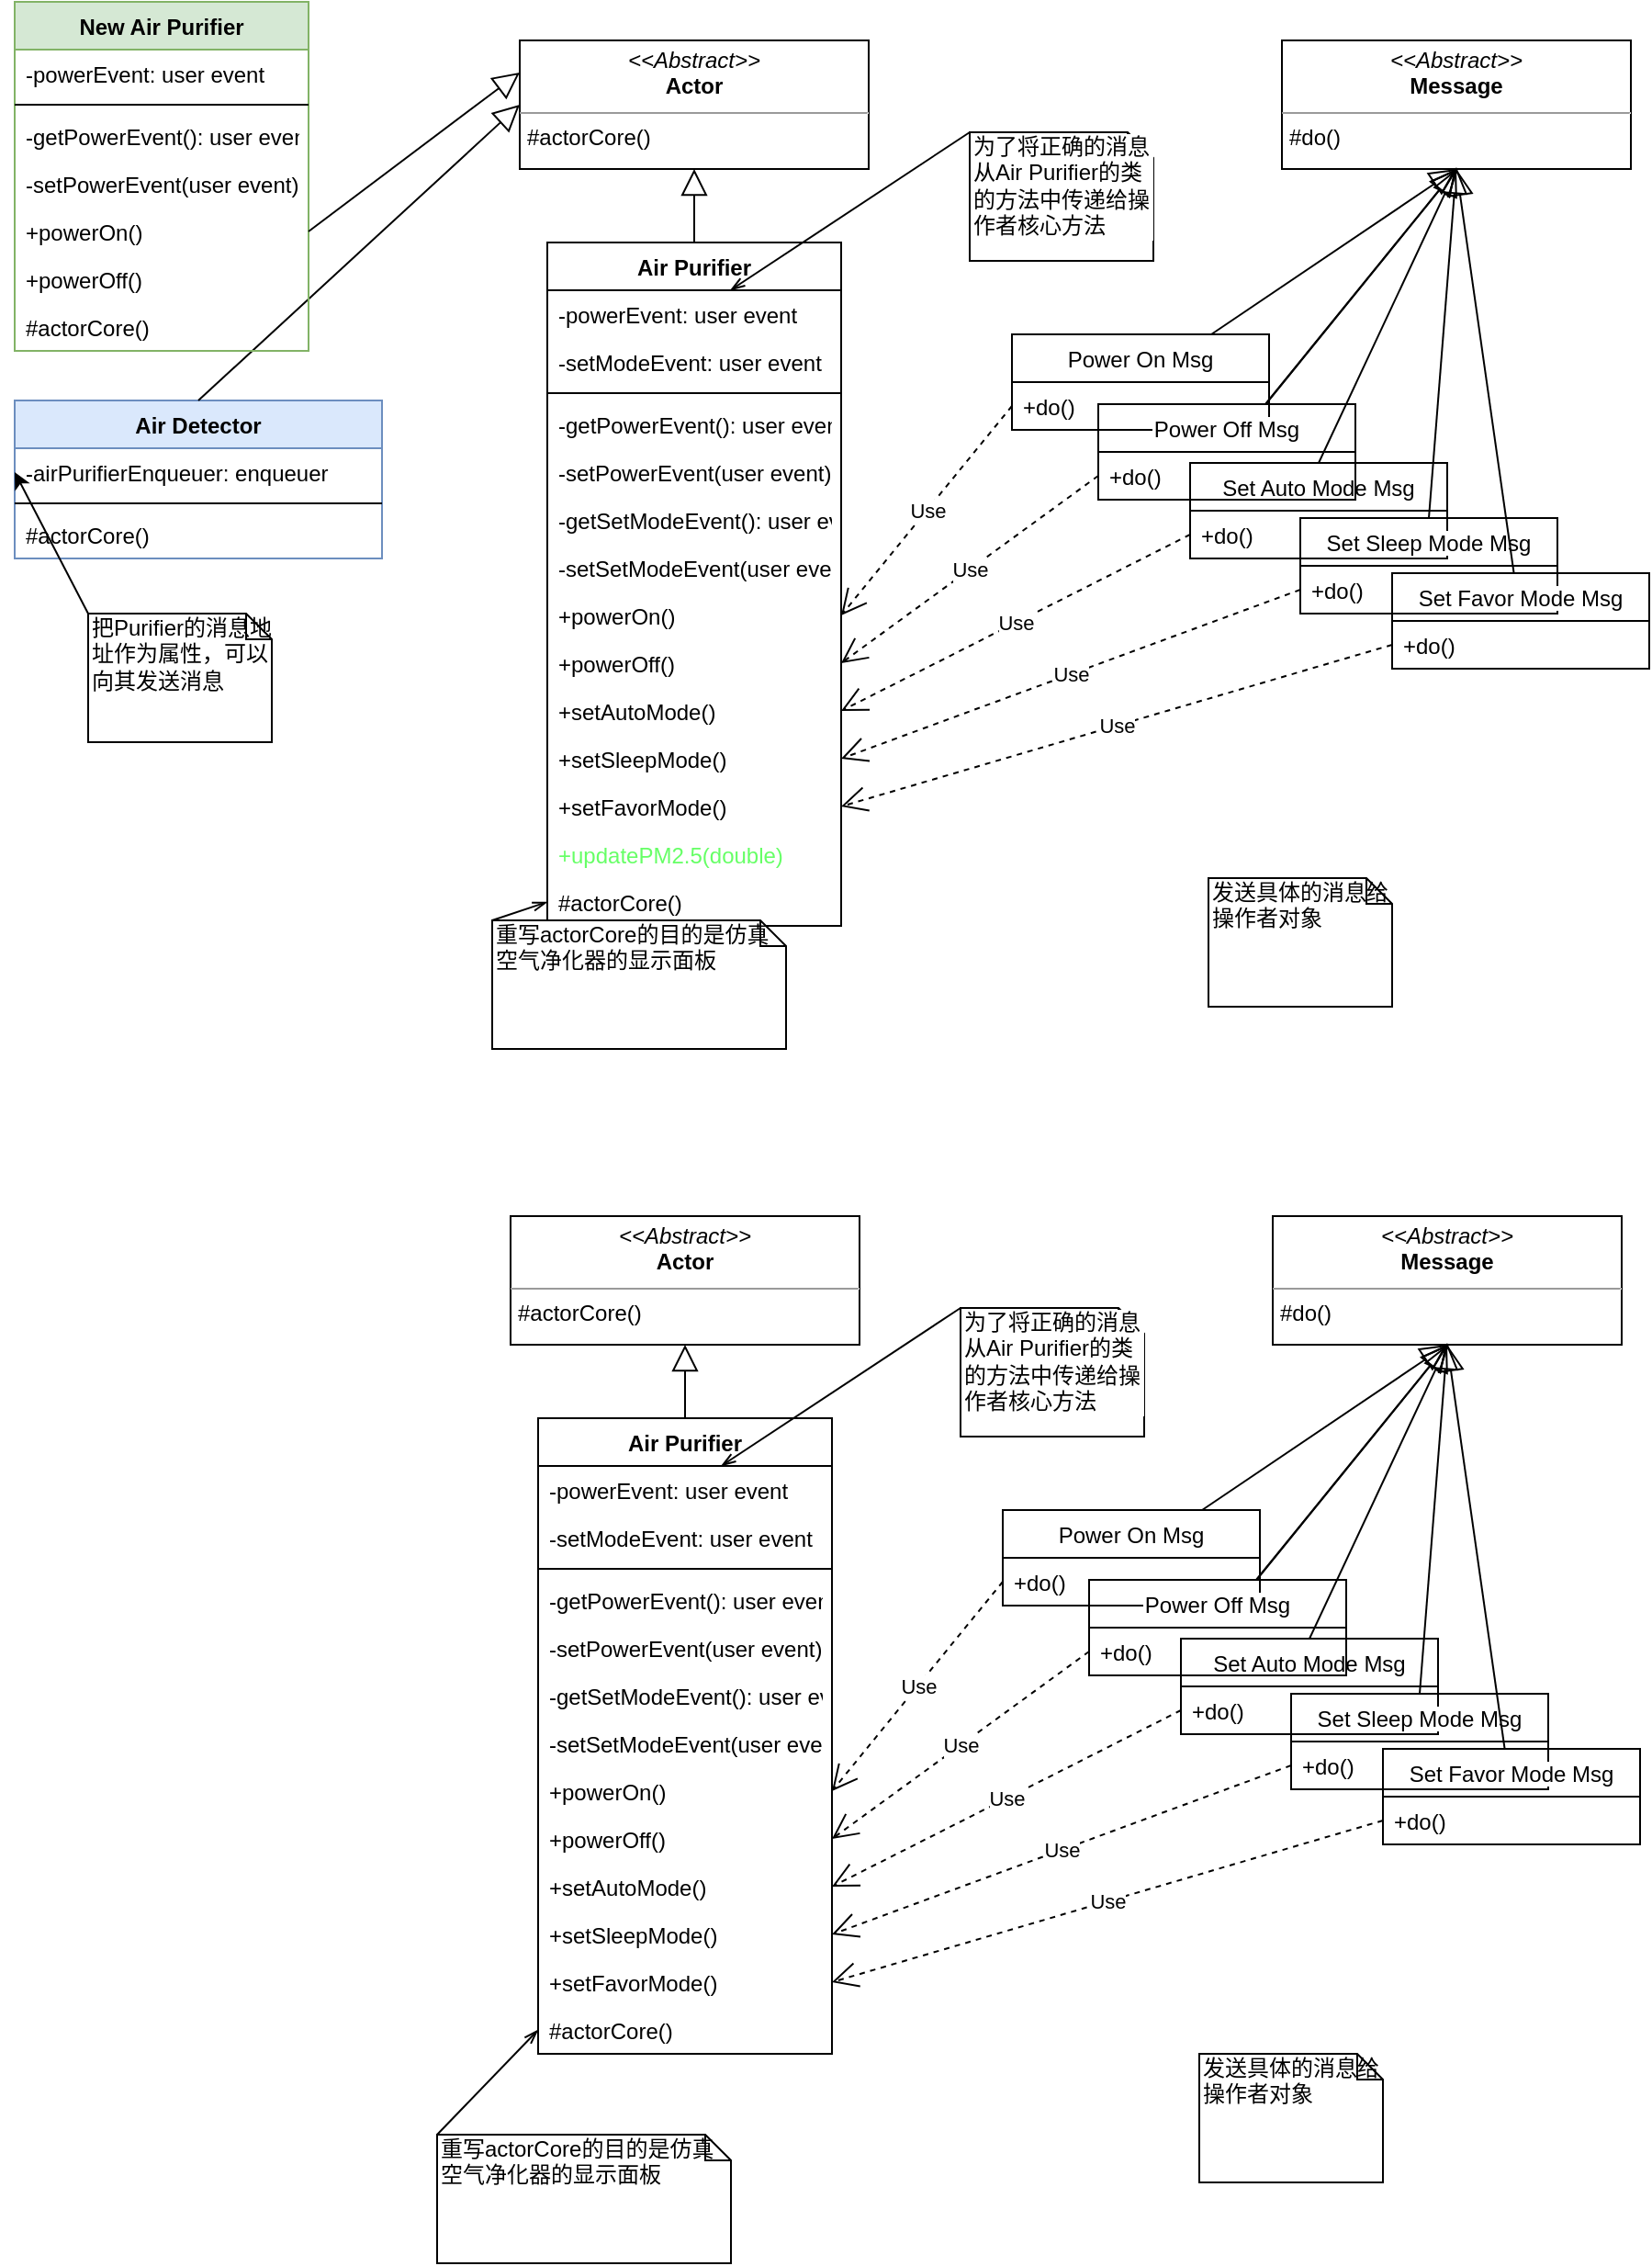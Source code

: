 <mxfile version="12.5.3" type="github">
  <diagram id="C5RBs43oDa-KdzZeNtuy" name="Page-1">
    <mxGraphModel dx="1929" dy="628" grid="1" gridSize="10" guides="1" tooltips="1" connect="1" arrows="1" fold="1" page="1" pageScale="1" pageWidth="827" pageHeight="1169" math="0" shadow="0">
      <root>
        <mxCell id="WIyWlLk6GJQsqaUBKTNV-0"/>
        <mxCell id="WIyWlLk6GJQsqaUBKTNV-1" parent="WIyWlLk6GJQsqaUBKTNV-0"/>
        <mxCell id="om_yYVR5NfVvwRHEm9NU-16" value="Air Purifier" style="swimlane;fontStyle=1;align=center;verticalAlign=top;childLayout=stackLayout;horizontal=1;startSize=26;horizontalStack=0;resizeParent=1;resizeParentMax=0;resizeLast=0;collapsible=1;marginBottom=0;" parent="WIyWlLk6GJQsqaUBKTNV-1" vertex="1">
          <mxGeometry x="90" y="180" width="160" height="372" as="geometry"/>
        </mxCell>
        <mxCell id="om_yYVR5NfVvwRHEm9NU-43" value="-powerEvent: user event" style="text;strokeColor=none;fillColor=none;align=left;verticalAlign=top;spacingLeft=4;spacingRight=4;overflow=hidden;rotatable=0;points=[[0,0.5],[1,0.5]];portConstraint=eastwest;" parent="om_yYVR5NfVvwRHEm9NU-16" vertex="1">
          <mxGeometry y="26" width="160" height="26" as="geometry"/>
        </mxCell>
        <mxCell id="om_yYVR5NfVvwRHEm9NU-44" value="-setModeEvent: user event" style="text;strokeColor=none;fillColor=none;align=left;verticalAlign=top;spacingLeft=4;spacingRight=4;overflow=hidden;rotatable=0;points=[[0,0.5],[1,0.5]];portConstraint=eastwest;" parent="om_yYVR5NfVvwRHEm9NU-16" vertex="1">
          <mxGeometry y="52" width="160" height="26" as="geometry"/>
        </mxCell>
        <mxCell id="om_yYVR5NfVvwRHEm9NU-53" value="" style="line;strokeWidth=1;fillColor=none;align=left;verticalAlign=middle;spacingTop=-1;spacingLeft=3;spacingRight=3;rotatable=0;labelPosition=right;points=[];portConstraint=eastwest;labelBackgroundColor=#ffffff;" parent="om_yYVR5NfVvwRHEm9NU-16" vertex="1">
          <mxGeometry y="78" width="160" height="8" as="geometry"/>
        </mxCell>
        <mxCell id="om_yYVR5NfVvwRHEm9NU-57" value="-getPowerEvent(): user event" style="text;strokeColor=none;fillColor=none;align=left;verticalAlign=top;spacingLeft=4;spacingRight=4;overflow=hidden;rotatable=0;points=[[0,0.5],[1,0.5]];portConstraint=eastwest;labelBackgroundColor=#ffffff;" parent="om_yYVR5NfVvwRHEm9NU-16" vertex="1">
          <mxGeometry y="86" width="160" height="26" as="geometry"/>
        </mxCell>
        <mxCell id="om_yYVR5NfVvwRHEm9NU-58" value="-setPowerEvent(user event)" style="text;strokeColor=none;fillColor=none;align=left;verticalAlign=top;spacingLeft=4;spacingRight=4;overflow=hidden;rotatable=0;points=[[0,0.5],[1,0.5]];portConstraint=eastwest;labelBackgroundColor=#ffffff;" parent="om_yYVR5NfVvwRHEm9NU-16" vertex="1">
          <mxGeometry y="112" width="160" height="26" as="geometry"/>
        </mxCell>
        <mxCell id="om_yYVR5NfVvwRHEm9NU-59" value="-getSetModeEvent(): user event" style="text;strokeColor=none;fillColor=none;align=left;verticalAlign=top;spacingLeft=4;spacingRight=4;overflow=hidden;rotatable=0;points=[[0,0.5],[1,0.5]];portConstraint=eastwest;labelBackgroundColor=#ffffff;" parent="om_yYVR5NfVvwRHEm9NU-16" vertex="1">
          <mxGeometry y="138" width="160" height="26" as="geometry"/>
        </mxCell>
        <mxCell id="om_yYVR5NfVvwRHEm9NU-60" value="-setSetModeEvent(user event)" style="text;strokeColor=none;fillColor=none;align=left;verticalAlign=top;spacingLeft=4;spacingRight=4;overflow=hidden;rotatable=0;points=[[0,0.5],[1,0.5]];portConstraint=eastwest;labelBackgroundColor=#ffffff;" parent="om_yYVR5NfVvwRHEm9NU-16" vertex="1">
          <mxGeometry y="164" width="160" height="26" as="geometry"/>
        </mxCell>
        <mxCell id="om_yYVR5NfVvwRHEm9NU-19" value="+powerOn()" style="text;strokeColor=none;fillColor=none;align=left;verticalAlign=top;spacingLeft=4;spacingRight=4;overflow=hidden;rotatable=0;points=[[0,0.5],[1,0.5]];portConstraint=eastwest;" parent="om_yYVR5NfVvwRHEm9NU-16" vertex="1">
          <mxGeometry y="190" width="160" height="26" as="geometry"/>
        </mxCell>
        <mxCell id="om_yYVR5NfVvwRHEm9NU-21" value="+powerOff()" style="text;strokeColor=none;fillColor=none;align=left;verticalAlign=top;spacingLeft=4;spacingRight=4;overflow=hidden;rotatable=0;points=[[0,0.5],[1,0.5]];portConstraint=eastwest;" parent="om_yYVR5NfVvwRHEm9NU-16" vertex="1">
          <mxGeometry y="216" width="160" height="26" as="geometry"/>
        </mxCell>
        <mxCell id="om_yYVR5NfVvwRHEm9NU-22" value="+setAutoMode()" style="text;strokeColor=none;fillColor=none;align=left;verticalAlign=top;spacingLeft=4;spacingRight=4;overflow=hidden;rotatable=0;points=[[0,0.5],[1,0.5]];portConstraint=eastwest;" parent="om_yYVR5NfVvwRHEm9NU-16" vertex="1">
          <mxGeometry y="242" width="160" height="26" as="geometry"/>
        </mxCell>
        <mxCell id="om_yYVR5NfVvwRHEm9NU-23" value="+setSleepMode()" style="text;strokeColor=none;fillColor=none;align=left;verticalAlign=top;spacingLeft=4;spacingRight=4;overflow=hidden;rotatable=0;points=[[0,0.5],[1,0.5]];portConstraint=eastwest;" parent="om_yYVR5NfVvwRHEm9NU-16" vertex="1">
          <mxGeometry y="268" width="160" height="26" as="geometry"/>
        </mxCell>
        <mxCell id="om_yYVR5NfVvwRHEm9NU-24" value="+setFavorMode()" style="text;strokeColor=none;fillColor=none;align=left;verticalAlign=top;spacingLeft=4;spacingRight=4;overflow=hidden;rotatable=0;points=[[0,0.5],[1,0.5]];portConstraint=eastwest;" parent="om_yYVR5NfVvwRHEm9NU-16" vertex="1">
          <mxGeometry y="294" width="160" height="26" as="geometry"/>
        </mxCell>
        <mxCell id="eE9t7E2cvp2Emfnvf7xz-49" value="+updatePM2.5(double)" style="text;strokeColor=none;fillColor=none;align=left;verticalAlign=top;spacingLeft=4;spacingRight=4;overflow=hidden;rotatable=0;points=[[0,0.5],[1,0.5]];portConstraint=eastwest;fontColor=#66FF66;" parent="om_yYVR5NfVvwRHEm9NU-16" vertex="1">
          <mxGeometry y="320" width="160" height="26" as="geometry"/>
        </mxCell>
        <mxCell id="om_yYVR5NfVvwRHEm9NU-32" value="#actorCore()" style="text;strokeColor=none;fillColor=none;align=left;verticalAlign=top;spacingLeft=4;spacingRight=4;overflow=hidden;rotatable=0;points=[[0,0.5],[1,0.5]];portConstraint=eastwest;" parent="om_yYVR5NfVvwRHEm9NU-16" vertex="1">
          <mxGeometry y="346" width="160" height="26" as="geometry"/>
        </mxCell>
        <mxCell id="om_yYVR5NfVvwRHEm9NU-25" value="&lt;p style=&quot;margin: 0px ; margin-top: 4px ; text-align: center&quot;&gt;&lt;i&gt;&amp;lt;&amp;lt;Abstract&amp;gt;&amp;gt;&lt;/i&gt;&lt;br&gt;&lt;b&gt;Actor&lt;/b&gt;&lt;/p&gt;&lt;hr size=&quot;1&quot;&gt;&lt;p style=&quot;margin: 0px ; margin-left: 4px&quot;&gt;#actorCore()&lt;/p&gt;" style="verticalAlign=top;align=left;overflow=fill;fontSize=12;fontFamily=Helvetica;html=1;" parent="WIyWlLk6GJQsqaUBKTNV-1" vertex="1">
          <mxGeometry x="75" y="70" width="190" height="70" as="geometry"/>
        </mxCell>
        <mxCell id="om_yYVR5NfVvwRHEm9NU-35" value="" style="endArrow=block;endFill=0;endSize=12;html=1;entryX=0.5;entryY=1;entryDx=0;entryDy=0;exitX=0.5;exitY=0;exitDx=0;exitDy=0;" parent="WIyWlLk6GJQsqaUBKTNV-1" source="om_yYVR5NfVvwRHEm9NU-16" target="om_yYVR5NfVvwRHEm9NU-25" edge="1">
          <mxGeometry width="160" relative="1" as="geometry">
            <mxPoint x="80" y="460" as="sourcePoint"/>
            <mxPoint x="240" y="460" as="targetPoint"/>
          </mxGeometry>
        </mxCell>
        <mxCell id="om_yYVR5NfVvwRHEm9NU-42" style="rounded=0;orthogonalLoop=1;jettySize=auto;html=1;exitX=0;exitY=0;exitDx=0;exitDy=0;exitPerimeter=0;endArrow=openThin;endFill=0;entryX=0;entryY=0.5;entryDx=0;entryDy=0;" parent="WIyWlLk6GJQsqaUBKTNV-1" source="om_yYVR5NfVvwRHEm9NU-39" target="om_yYVR5NfVvwRHEm9NU-32" edge="1">
          <mxGeometry relative="1" as="geometry"/>
        </mxCell>
        <mxCell id="om_yYVR5NfVvwRHEm9NU-39" value="重写actorCore的目的是仿真空气净化器的显示面板" style="shape=note;whiteSpace=wrap;html=1;size=14;verticalAlign=top;align=left;spacingTop=-6;" parent="WIyWlLk6GJQsqaUBKTNV-1" vertex="1">
          <mxGeometry x="60" y="549" width="160" height="70" as="geometry"/>
        </mxCell>
        <mxCell id="om_yYVR5NfVvwRHEm9NU-55" style="edgeStyle=none;rounded=0;orthogonalLoop=1;jettySize=auto;html=1;exitX=0;exitY=0;exitDx=0;exitDy=0;exitPerimeter=0;endArrow=openThin;endFill=0;" parent="WIyWlLk6GJQsqaUBKTNV-1" source="om_yYVR5NfVvwRHEm9NU-54" target="om_yYVR5NfVvwRHEm9NU-43" edge="1">
          <mxGeometry relative="1" as="geometry"/>
        </mxCell>
        <mxCell id="om_yYVR5NfVvwRHEm9NU-54" value="为了将正确的消息从Air Purifier的类的方法中传递给操作者核心方法" style="shape=note;whiteSpace=wrap;html=1;size=14;verticalAlign=top;align=left;spacingTop=-6;labelBackgroundColor=#ffffff;strokeWidth=1;fillColor=none;" parent="WIyWlLk6GJQsqaUBKTNV-1" vertex="1">
          <mxGeometry x="320" y="120" width="100" height="70" as="geometry"/>
        </mxCell>
        <mxCell id="om_yYVR5NfVvwRHEm9NU-56" value="&lt;p style=&quot;margin: 0px ; margin-top: 4px ; text-align: center&quot;&gt;&lt;i&gt;&amp;lt;&amp;lt;Abstract&amp;gt;&amp;gt;&lt;/i&gt;&lt;br&gt;&lt;b&gt;Message&lt;/b&gt;&lt;/p&gt;&lt;hr size=&quot;1&quot;&gt;&lt;p style=&quot;margin: 0px ; margin-left: 4px&quot;&gt;#do()&lt;/p&gt;" style="verticalAlign=top;align=left;overflow=fill;fontSize=12;fontFamily=Helvetica;html=1;" parent="WIyWlLk6GJQsqaUBKTNV-1" vertex="1">
          <mxGeometry x="490" y="70" width="190" height="70" as="geometry"/>
        </mxCell>
        <mxCell id="om_yYVR5NfVvwRHEm9NU-61" value="Power On Msg" style="swimlane;fontStyle=0;childLayout=stackLayout;horizontal=1;startSize=26;fillColor=none;horizontalStack=0;resizeParent=1;resizeParentMax=0;resizeLast=0;collapsible=1;marginBottom=0;labelBackgroundColor=#ffffff;strokeWidth=1;align=center;" parent="WIyWlLk6GJQsqaUBKTNV-1" vertex="1">
          <mxGeometry x="343" y="230" width="140" height="52" as="geometry"/>
        </mxCell>
        <mxCell id="om_yYVR5NfVvwRHEm9NU-63" value="+do()" style="text;strokeColor=none;fillColor=none;align=left;verticalAlign=top;spacingLeft=4;spacingRight=4;overflow=hidden;rotatable=0;points=[[0,0.5],[1,0.5]];portConstraint=eastwest;" parent="om_yYVR5NfVvwRHEm9NU-61" vertex="1">
          <mxGeometry y="26" width="140" height="26" as="geometry"/>
        </mxCell>
        <mxCell id="om_yYVR5NfVvwRHEm9NU-67" value="Set Auto Mode Msg" style="swimlane;fontStyle=0;childLayout=stackLayout;horizontal=1;startSize=26;fillColor=none;horizontalStack=0;resizeParent=1;resizeParentMax=0;resizeLast=0;collapsible=1;marginBottom=0;labelBackgroundColor=#ffffff;strokeWidth=1;align=center;" parent="WIyWlLk6GJQsqaUBKTNV-1" vertex="1">
          <mxGeometry x="440" y="300" width="140" height="52" as="geometry"/>
        </mxCell>
        <mxCell id="om_yYVR5NfVvwRHEm9NU-68" value="+do()" style="text;strokeColor=none;fillColor=none;align=left;verticalAlign=top;spacingLeft=4;spacingRight=4;overflow=hidden;rotatable=0;points=[[0,0.5],[1,0.5]];portConstraint=eastwest;" parent="om_yYVR5NfVvwRHEm9NU-67" vertex="1">
          <mxGeometry y="26" width="140" height="26" as="geometry"/>
        </mxCell>
        <mxCell id="om_yYVR5NfVvwRHEm9NU-69" value="Set Sleep Mode Msg" style="swimlane;fontStyle=0;childLayout=stackLayout;horizontal=1;startSize=26;fillColor=none;horizontalStack=0;resizeParent=1;resizeParentMax=0;resizeLast=0;collapsible=1;marginBottom=0;labelBackgroundColor=#ffffff;strokeWidth=1;align=center;" parent="WIyWlLk6GJQsqaUBKTNV-1" vertex="1">
          <mxGeometry x="500" y="330" width="140" height="52" as="geometry"/>
        </mxCell>
        <mxCell id="om_yYVR5NfVvwRHEm9NU-70" value="+do()" style="text;strokeColor=none;fillColor=none;align=left;verticalAlign=top;spacingLeft=4;spacingRight=4;overflow=hidden;rotatable=0;points=[[0,0.5],[1,0.5]];portConstraint=eastwest;" parent="om_yYVR5NfVvwRHEm9NU-69" vertex="1">
          <mxGeometry y="26" width="140" height="26" as="geometry"/>
        </mxCell>
        <mxCell id="om_yYVR5NfVvwRHEm9NU-71" value="Set Favor Mode Msg" style="swimlane;fontStyle=0;childLayout=stackLayout;horizontal=1;startSize=26;fillColor=none;horizontalStack=0;resizeParent=1;resizeParentMax=0;resizeLast=0;collapsible=1;marginBottom=0;labelBackgroundColor=#ffffff;strokeWidth=1;align=center;" parent="WIyWlLk6GJQsqaUBKTNV-1" vertex="1">
          <mxGeometry x="550" y="360" width="140" height="52" as="geometry"/>
        </mxCell>
        <mxCell id="om_yYVR5NfVvwRHEm9NU-72" value="+do()" style="text;strokeColor=none;fillColor=none;align=left;verticalAlign=top;spacingLeft=4;spacingRight=4;overflow=hidden;rotatable=0;points=[[0,0.5],[1,0.5]];portConstraint=eastwest;" parent="om_yYVR5NfVvwRHEm9NU-71" vertex="1">
          <mxGeometry y="26" width="140" height="26" as="geometry"/>
        </mxCell>
        <mxCell id="om_yYVR5NfVvwRHEm9NU-74" value="" style="endArrow=block;endFill=0;endSize=12;html=1;entryX=0.5;entryY=1;entryDx=0;entryDy=0;" parent="WIyWlLk6GJQsqaUBKTNV-1" source="om_yYVR5NfVvwRHEm9NU-61" target="om_yYVR5NfVvwRHEm9NU-56" edge="1">
          <mxGeometry width="160" relative="1" as="geometry">
            <mxPoint x="330" y="460" as="sourcePoint"/>
            <mxPoint x="490" y="460" as="targetPoint"/>
          </mxGeometry>
        </mxCell>
        <mxCell id="om_yYVR5NfVvwRHEm9NU-76" value="" style="endArrow=block;endFill=0;endSize=12;html=1;entryX=0.5;entryY=1;entryDx=0;entryDy=0;" parent="WIyWlLk6GJQsqaUBKTNV-1" source="om_yYVR5NfVvwRHEm9NU-65" target="om_yYVR5NfVvwRHEm9NU-56" edge="1">
          <mxGeometry width="160" relative="1" as="geometry">
            <mxPoint x="630.002" y="230" as="sourcePoint"/>
            <mxPoint x="648.87" y="150" as="targetPoint"/>
          </mxGeometry>
        </mxCell>
        <mxCell id="om_yYVR5NfVvwRHEm9NU-77" value="" style="endArrow=block;endFill=0;endSize=12;html=1;entryX=0.5;entryY=1;entryDx=0;entryDy=0;exitX=0.5;exitY=0;exitDx=0;exitDy=0;" parent="WIyWlLk6GJQsqaUBKTNV-1" source="om_yYVR5NfVvwRHEm9NU-67" target="om_yYVR5NfVvwRHEm9NU-56" edge="1">
          <mxGeometry width="160" relative="1" as="geometry">
            <mxPoint x="680.002" y="260" as="sourcePoint"/>
            <mxPoint x="698.87" y="180" as="targetPoint"/>
          </mxGeometry>
        </mxCell>
        <mxCell id="om_yYVR5NfVvwRHEm9NU-78" value="" style="endArrow=block;endFill=0;endSize=12;html=1;exitX=0.5;exitY=0;exitDx=0;exitDy=0;" parent="WIyWlLk6GJQsqaUBKTNV-1" source="om_yYVR5NfVvwRHEm9NU-69" edge="1">
          <mxGeometry width="160" relative="1" as="geometry">
            <mxPoint x="710.002" y="286" as="sourcePoint"/>
            <mxPoint x="585" y="139" as="targetPoint"/>
          </mxGeometry>
        </mxCell>
        <mxCell id="om_yYVR5NfVvwRHEm9NU-79" value="" style="endArrow=block;endFill=0;endSize=12;html=1;entryX=0.5;entryY=1;entryDx=0;entryDy=0;" parent="WIyWlLk6GJQsqaUBKTNV-1" source="om_yYVR5NfVvwRHEm9NU-65" target="om_yYVR5NfVvwRHEm9NU-56" edge="1">
          <mxGeometry width="160" relative="1" as="geometry">
            <mxPoint x="730.002" y="320" as="sourcePoint"/>
            <mxPoint x="748.87" y="240" as="targetPoint"/>
          </mxGeometry>
        </mxCell>
        <mxCell id="om_yYVR5NfVvwRHEm9NU-80" value="Use" style="endArrow=open;endSize=12;dashed=1;html=1;exitX=0;exitY=0.5;exitDx=0;exitDy=0;entryX=1;entryY=0.5;entryDx=0;entryDy=0;" parent="WIyWlLk6GJQsqaUBKTNV-1" source="om_yYVR5NfVvwRHEm9NU-63" target="om_yYVR5NfVvwRHEm9NU-19" edge="1">
          <mxGeometry width="160" relative="1" as="geometry">
            <mxPoint x="265" y="640" as="sourcePoint"/>
            <mxPoint x="425" y="640" as="targetPoint"/>
          </mxGeometry>
        </mxCell>
        <mxCell id="om_yYVR5NfVvwRHEm9NU-81" value="Use" style="endArrow=open;endSize=12;dashed=1;html=1;exitX=0;exitY=0.5;exitDx=0;exitDy=0;entryX=1;entryY=0.5;entryDx=0;entryDy=0;" parent="WIyWlLk6GJQsqaUBKTNV-1" source="om_yYVR5NfVvwRHEm9NU-70" target="om_yYVR5NfVvwRHEm9NU-23" edge="1">
          <mxGeometry width="160" relative="1" as="geometry">
            <mxPoint x="20" y="660" as="sourcePoint"/>
            <mxPoint x="180" y="660" as="targetPoint"/>
          </mxGeometry>
        </mxCell>
        <mxCell id="om_yYVR5NfVvwRHEm9NU-82" value="Use" style="endArrow=open;endSize=12;dashed=1;html=1;entryX=1;entryY=0.5;entryDx=0;entryDy=0;exitX=0;exitY=0.5;exitDx=0;exitDy=0;" parent="WIyWlLk6GJQsqaUBKTNV-1" source="om_yYVR5NfVvwRHEm9NU-68" target="om_yYVR5NfVvwRHEm9NU-22" edge="1">
          <mxGeometry width="160" relative="1" as="geometry">
            <mxPoint x="265" y="470" as="sourcePoint"/>
            <mxPoint x="425" y="470" as="targetPoint"/>
          </mxGeometry>
        </mxCell>
        <mxCell id="om_yYVR5NfVvwRHEm9NU-83" value="Use" style="endArrow=open;endSize=12;dashed=1;html=1;entryX=1;entryY=0.5;entryDx=0;entryDy=0;exitX=0;exitY=0.5;exitDx=0;exitDy=0;" parent="WIyWlLk6GJQsqaUBKTNV-1" source="om_yYVR5NfVvwRHEm9NU-66" target="om_yYVR5NfVvwRHEm9NU-21" edge="1">
          <mxGeometry width="160" relative="1" as="geometry">
            <mxPoint y="740" as="sourcePoint"/>
            <mxPoint x="160" y="740" as="targetPoint"/>
          </mxGeometry>
        </mxCell>
        <mxCell id="om_yYVR5NfVvwRHEm9NU-84" value="Use" style="endArrow=open;endSize=12;dashed=1;html=1;entryX=1;entryY=0.5;entryDx=0;entryDy=0;exitX=0;exitY=0.5;exitDx=0;exitDy=0;" parent="WIyWlLk6GJQsqaUBKTNV-1" source="om_yYVR5NfVvwRHEm9NU-72" target="om_yYVR5NfVvwRHEm9NU-24" edge="1">
          <mxGeometry width="160" relative="1" as="geometry">
            <mxPoint x="20" y="660" as="sourcePoint"/>
            <mxPoint x="180" y="660" as="targetPoint"/>
          </mxGeometry>
        </mxCell>
        <mxCell id="om_yYVR5NfVvwRHEm9NU-65" value="Power Off Msg" style="swimlane;fontStyle=0;childLayout=stackLayout;horizontal=1;startSize=26;fillColor=none;horizontalStack=0;resizeParent=1;resizeParentMax=0;resizeLast=0;collapsible=1;marginBottom=0;labelBackgroundColor=#ffffff;strokeWidth=1;align=center;" parent="WIyWlLk6GJQsqaUBKTNV-1" vertex="1">
          <mxGeometry x="390" y="268" width="140" height="52" as="geometry"/>
        </mxCell>
        <mxCell id="om_yYVR5NfVvwRHEm9NU-66" value="+do()" style="text;strokeColor=none;fillColor=none;align=left;verticalAlign=top;spacingLeft=4;spacingRight=4;overflow=hidden;rotatable=0;points=[[0,0.5],[1,0.5]];portConstraint=eastwest;" parent="om_yYVR5NfVvwRHEm9NU-65" vertex="1">
          <mxGeometry y="26" width="140" height="26" as="geometry"/>
        </mxCell>
        <mxCell id="om_yYVR5NfVvwRHEm9NU-85" value="" style="endArrow=block;endFill=0;endSize=12;html=1;entryX=0.5;entryY=1;entryDx=0;entryDy=0;" parent="WIyWlLk6GJQsqaUBKTNV-1" source="om_yYVR5NfVvwRHEm9NU-71" target="om_yYVR5NfVvwRHEm9NU-56" edge="1">
          <mxGeometry width="160" relative="1" as="geometry">
            <mxPoint x="664.275" y="500" as="sourcePoint"/>
            <mxPoint x="585" y="140" as="targetPoint"/>
          </mxGeometry>
        </mxCell>
        <mxCell id="eE9t7E2cvp2Emfnvf7xz-0" value="发送具体的消息给操作者对象" style="shape=note;whiteSpace=wrap;html=1;size=14;verticalAlign=top;align=left;spacingTop=-6;" parent="WIyWlLk6GJQsqaUBKTNV-1" vertex="1">
          <mxGeometry x="450" y="526" width="100" height="70" as="geometry"/>
        </mxCell>
        <mxCell id="eE9t7E2cvp2Emfnvf7xz-1" value="Air Detector" style="swimlane;fontStyle=1;align=center;verticalAlign=top;childLayout=stackLayout;horizontal=1;startSize=26;horizontalStack=0;resizeParent=1;resizeParentMax=0;resizeLast=0;collapsible=1;marginBottom=0;fillColor=#dae8fc;strokeColor=#6c8ebf;" parent="WIyWlLk6GJQsqaUBKTNV-1" vertex="1">
          <mxGeometry x="-200" y="266" width="200" height="86" as="geometry"/>
        </mxCell>
        <mxCell id="JhUa_GWnJGpk6N6s8C7d-0" value="-airPurifierEnqueuer: enqueuer" style="text;strokeColor=none;fillColor=none;align=left;verticalAlign=top;spacingLeft=4;spacingRight=4;overflow=hidden;rotatable=0;points=[[0,0.5],[1,0.5]];portConstraint=eastwest;" vertex="1" parent="eE9t7E2cvp2Emfnvf7xz-1">
          <mxGeometry y="26" width="200" height="26" as="geometry"/>
        </mxCell>
        <mxCell id="eE9t7E2cvp2Emfnvf7xz-3" value="" style="line;strokeWidth=1;fillColor=none;align=left;verticalAlign=middle;spacingTop=-1;spacingLeft=3;spacingRight=3;rotatable=0;labelPosition=right;points=[];portConstraint=eastwest;" parent="eE9t7E2cvp2Emfnvf7xz-1" vertex="1">
          <mxGeometry y="52" width="200" height="8" as="geometry"/>
        </mxCell>
        <mxCell id="eE9t7E2cvp2Emfnvf7xz-4" value="#actorCore()" style="text;strokeColor=none;fillColor=none;align=left;verticalAlign=top;spacingLeft=4;spacingRight=4;overflow=hidden;rotatable=0;points=[[0,0.5],[1,0.5]];portConstraint=eastwest;" parent="eE9t7E2cvp2Emfnvf7xz-1" vertex="1">
          <mxGeometry y="60" width="200" height="26" as="geometry"/>
        </mxCell>
        <mxCell id="eE9t7E2cvp2Emfnvf7xz-5" value="" style="endArrow=block;endFill=0;endSize=12;html=1;entryX=0;entryY=0.5;entryDx=0;entryDy=0;exitX=0.5;exitY=0;exitDx=0;exitDy=0;" parent="WIyWlLk6GJQsqaUBKTNV-1" source="eE9t7E2cvp2Emfnvf7xz-1" target="om_yYVR5NfVvwRHEm9NU-25" edge="1">
          <mxGeometry width="160" relative="1" as="geometry">
            <mxPoint x="-140" y="640" as="sourcePoint"/>
            <mxPoint x="20" y="640" as="targetPoint"/>
          </mxGeometry>
        </mxCell>
        <mxCell id="eE9t7E2cvp2Emfnvf7xz-6" value="Air Purifier" style="swimlane;fontStyle=1;align=center;verticalAlign=top;childLayout=stackLayout;horizontal=1;startSize=26;horizontalStack=0;resizeParent=1;resizeParentMax=0;resizeLast=0;collapsible=1;marginBottom=0;" parent="WIyWlLk6GJQsqaUBKTNV-1" vertex="1">
          <mxGeometry x="85" y="820" width="160" height="346" as="geometry"/>
        </mxCell>
        <mxCell id="eE9t7E2cvp2Emfnvf7xz-7" value="-powerEvent: user event" style="text;strokeColor=none;fillColor=none;align=left;verticalAlign=top;spacingLeft=4;spacingRight=4;overflow=hidden;rotatable=0;points=[[0,0.5],[1,0.5]];portConstraint=eastwest;" parent="eE9t7E2cvp2Emfnvf7xz-6" vertex="1">
          <mxGeometry y="26" width="160" height="26" as="geometry"/>
        </mxCell>
        <mxCell id="eE9t7E2cvp2Emfnvf7xz-8" value="-setModeEvent: user event" style="text;strokeColor=none;fillColor=none;align=left;verticalAlign=top;spacingLeft=4;spacingRight=4;overflow=hidden;rotatable=0;points=[[0,0.5],[1,0.5]];portConstraint=eastwest;" parent="eE9t7E2cvp2Emfnvf7xz-6" vertex="1">
          <mxGeometry y="52" width="160" height="26" as="geometry"/>
        </mxCell>
        <mxCell id="eE9t7E2cvp2Emfnvf7xz-9" value="" style="line;strokeWidth=1;fillColor=none;align=left;verticalAlign=middle;spacingTop=-1;spacingLeft=3;spacingRight=3;rotatable=0;labelPosition=right;points=[];portConstraint=eastwest;labelBackgroundColor=#ffffff;" parent="eE9t7E2cvp2Emfnvf7xz-6" vertex="1">
          <mxGeometry y="78" width="160" height="8" as="geometry"/>
        </mxCell>
        <mxCell id="eE9t7E2cvp2Emfnvf7xz-10" value="-getPowerEvent(): user event" style="text;strokeColor=none;fillColor=none;align=left;verticalAlign=top;spacingLeft=4;spacingRight=4;overflow=hidden;rotatable=0;points=[[0,0.5],[1,0.5]];portConstraint=eastwest;labelBackgroundColor=#ffffff;" parent="eE9t7E2cvp2Emfnvf7xz-6" vertex="1">
          <mxGeometry y="86" width="160" height="26" as="geometry"/>
        </mxCell>
        <mxCell id="eE9t7E2cvp2Emfnvf7xz-11" value="-setPowerEvent(user event)" style="text;strokeColor=none;fillColor=none;align=left;verticalAlign=top;spacingLeft=4;spacingRight=4;overflow=hidden;rotatable=0;points=[[0,0.5],[1,0.5]];portConstraint=eastwest;labelBackgroundColor=#ffffff;" parent="eE9t7E2cvp2Emfnvf7xz-6" vertex="1">
          <mxGeometry y="112" width="160" height="26" as="geometry"/>
        </mxCell>
        <mxCell id="eE9t7E2cvp2Emfnvf7xz-12" value="-getSetModeEvent(): user event" style="text;strokeColor=none;fillColor=none;align=left;verticalAlign=top;spacingLeft=4;spacingRight=4;overflow=hidden;rotatable=0;points=[[0,0.5],[1,0.5]];portConstraint=eastwest;labelBackgroundColor=#ffffff;" parent="eE9t7E2cvp2Emfnvf7xz-6" vertex="1">
          <mxGeometry y="138" width="160" height="26" as="geometry"/>
        </mxCell>
        <mxCell id="eE9t7E2cvp2Emfnvf7xz-13" value="-setSetModeEvent(user event)" style="text;strokeColor=none;fillColor=none;align=left;verticalAlign=top;spacingLeft=4;spacingRight=4;overflow=hidden;rotatable=0;points=[[0,0.5],[1,0.5]];portConstraint=eastwest;labelBackgroundColor=#ffffff;" parent="eE9t7E2cvp2Emfnvf7xz-6" vertex="1">
          <mxGeometry y="164" width="160" height="26" as="geometry"/>
        </mxCell>
        <mxCell id="eE9t7E2cvp2Emfnvf7xz-14" value="+powerOn()" style="text;strokeColor=none;fillColor=none;align=left;verticalAlign=top;spacingLeft=4;spacingRight=4;overflow=hidden;rotatable=0;points=[[0,0.5],[1,0.5]];portConstraint=eastwest;" parent="eE9t7E2cvp2Emfnvf7xz-6" vertex="1">
          <mxGeometry y="190" width="160" height="26" as="geometry"/>
        </mxCell>
        <mxCell id="eE9t7E2cvp2Emfnvf7xz-15" value="+powerOff()" style="text;strokeColor=none;fillColor=none;align=left;verticalAlign=top;spacingLeft=4;spacingRight=4;overflow=hidden;rotatable=0;points=[[0,0.5],[1,0.5]];portConstraint=eastwest;" parent="eE9t7E2cvp2Emfnvf7xz-6" vertex="1">
          <mxGeometry y="216" width="160" height="26" as="geometry"/>
        </mxCell>
        <mxCell id="eE9t7E2cvp2Emfnvf7xz-16" value="+setAutoMode()" style="text;strokeColor=none;fillColor=none;align=left;verticalAlign=top;spacingLeft=4;spacingRight=4;overflow=hidden;rotatable=0;points=[[0,0.5],[1,0.5]];portConstraint=eastwest;" parent="eE9t7E2cvp2Emfnvf7xz-6" vertex="1">
          <mxGeometry y="242" width="160" height="26" as="geometry"/>
        </mxCell>
        <mxCell id="eE9t7E2cvp2Emfnvf7xz-17" value="+setSleepMode()" style="text;strokeColor=none;fillColor=none;align=left;verticalAlign=top;spacingLeft=4;spacingRight=4;overflow=hidden;rotatable=0;points=[[0,0.5],[1,0.5]];portConstraint=eastwest;" parent="eE9t7E2cvp2Emfnvf7xz-6" vertex="1">
          <mxGeometry y="268" width="160" height="26" as="geometry"/>
        </mxCell>
        <mxCell id="eE9t7E2cvp2Emfnvf7xz-18" value="+setFavorMode()" style="text;strokeColor=none;fillColor=none;align=left;verticalAlign=top;spacingLeft=4;spacingRight=4;overflow=hidden;rotatable=0;points=[[0,0.5],[1,0.5]];portConstraint=eastwest;" parent="eE9t7E2cvp2Emfnvf7xz-6" vertex="1">
          <mxGeometry y="294" width="160" height="26" as="geometry"/>
        </mxCell>
        <mxCell id="eE9t7E2cvp2Emfnvf7xz-19" value="#actorCore()" style="text;strokeColor=none;fillColor=none;align=left;verticalAlign=top;spacingLeft=4;spacingRight=4;overflow=hidden;rotatable=0;points=[[0,0.5],[1,0.5]];portConstraint=eastwest;" parent="eE9t7E2cvp2Emfnvf7xz-6" vertex="1">
          <mxGeometry y="320" width="160" height="26" as="geometry"/>
        </mxCell>
        <mxCell id="eE9t7E2cvp2Emfnvf7xz-20" value="&lt;p style=&quot;margin: 0px ; margin-top: 4px ; text-align: center&quot;&gt;&lt;i&gt;&amp;lt;&amp;lt;Abstract&amp;gt;&amp;gt;&lt;/i&gt;&lt;br&gt;&lt;b&gt;Actor&lt;/b&gt;&lt;/p&gt;&lt;hr size=&quot;1&quot;&gt;&lt;p style=&quot;margin: 0px ; margin-left: 4px&quot;&gt;#actorCore()&lt;/p&gt;" style="verticalAlign=top;align=left;overflow=fill;fontSize=12;fontFamily=Helvetica;html=1;" parent="WIyWlLk6GJQsqaUBKTNV-1" vertex="1">
          <mxGeometry x="70" y="710" width="190" height="70" as="geometry"/>
        </mxCell>
        <mxCell id="eE9t7E2cvp2Emfnvf7xz-21" value="" style="endArrow=block;endFill=0;endSize=12;html=1;entryX=0.5;entryY=1;entryDx=0;entryDy=0;exitX=0.5;exitY=0;exitDx=0;exitDy=0;" parent="WIyWlLk6GJQsqaUBKTNV-1" source="eE9t7E2cvp2Emfnvf7xz-6" target="eE9t7E2cvp2Emfnvf7xz-20" edge="1">
          <mxGeometry width="160" relative="1" as="geometry">
            <mxPoint x="75" y="1100" as="sourcePoint"/>
            <mxPoint x="235" y="1100" as="targetPoint"/>
          </mxGeometry>
        </mxCell>
        <mxCell id="eE9t7E2cvp2Emfnvf7xz-22" style="rounded=0;orthogonalLoop=1;jettySize=auto;html=1;exitX=0;exitY=0;exitDx=0;exitDy=0;exitPerimeter=0;endArrow=openThin;endFill=0;entryX=0;entryY=0.5;entryDx=0;entryDy=0;" parent="WIyWlLk6GJQsqaUBKTNV-1" source="eE9t7E2cvp2Emfnvf7xz-23" target="eE9t7E2cvp2Emfnvf7xz-19" edge="1">
          <mxGeometry relative="1" as="geometry"/>
        </mxCell>
        <mxCell id="eE9t7E2cvp2Emfnvf7xz-23" value="重写actorCore的目的是仿真空气净化器的显示面板" style="shape=note;whiteSpace=wrap;html=1;size=14;verticalAlign=top;align=left;spacingTop=-6;" parent="WIyWlLk6GJQsqaUBKTNV-1" vertex="1">
          <mxGeometry x="30" y="1210" width="160" height="70" as="geometry"/>
        </mxCell>
        <mxCell id="eE9t7E2cvp2Emfnvf7xz-24" style="edgeStyle=none;rounded=0;orthogonalLoop=1;jettySize=auto;html=1;exitX=0;exitY=0;exitDx=0;exitDy=0;exitPerimeter=0;endArrow=openThin;endFill=0;" parent="WIyWlLk6GJQsqaUBKTNV-1" source="eE9t7E2cvp2Emfnvf7xz-25" target="eE9t7E2cvp2Emfnvf7xz-7" edge="1">
          <mxGeometry relative="1" as="geometry"/>
        </mxCell>
        <mxCell id="eE9t7E2cvp2Emfnvf7xz-25" value="为了将正确的消息从Air Purifier的类的方法中传递给操作者核心方法" style="shape=note;whiteSpace=wrap;html=1;size=14;verticalAlign=top;align=left;spacingTop=-6;labelBackgroundColor=#ffffff;strokeWidth=1;fillColor=none;" parent="WIyWlLk6GJQsqaUBKTNV-1" vertex="1">
          <mxGeometry x="315" y="760" width="100" height="70" as="geometry"/>
        </mxCell>
        <mxCell id="eE9t7E2cvp2Emfnvf7xz-26" value="&lt;p style=&quot;margin: 0px ; margin-top: 4px ; text-align: center&quot;&gt;&lt;i&gt;&amp;lt;&amp;lt;Abstract&amp;gt;&amp;gt;&lt;/i&gt;&lt;br&gt;&lt;b&gt;Message&lt;/b&gt;&lt;/p&gt;&lt;hr size=&quot;1&quot;&gt;&lt;p style=&quot;margin: 0px ; margin-left: 4px&quot;&gt;#do()&lt;/p&gt;" style="verticalAlign=top;align=left;overflow=fill;fontSize=12;fontFamily=Helvetica;html=1;" parent="WIyWlLk6GJQsqaUBKTNV-1" vertex="1">
          <mxGeometry x="485" y="710" width="190" height="70" as="geometry"/>
        </mxCell>
        <mxCell id="eE9t7E2cvp2Emfnvf7xz-27" value="Power On Msg" style="swimlane;fontStyle=0;childLayout=stackLayout;horizontal=1;startSize=26;fillColor=none;horizontalStack=0;resizeParent=1;resizeParentMax=0;resizeLast=0;collapsible=1;marginBottom=0;labelBackgroundColor=#ffffff;strokeWidth=1;align=center;" parent="WIyWlLk6GJQsqaUBKTNV-1" vertex="1">
          <mxGeometry x="338" y="870" width="140" height="52" as="geometry"/>
        </mxCell>
        <mxCell id="eE9t7E2cvp2Emfnvf7xz-28" value="+do()" style="text;strokeColor=none;fillColor=none;align=left;verticalAlign=top;spacingLeft=4;spacingRight=4;overflow=hidden;rotatable=0;points=[[0,0.5],[1,0.5]];portConstraint=eastwest;" parent="eE9t7E2cvp2Emfnvf7xz-27" vertex="1">
          <mxGeometry y="26" width="140" height="26" as="geometry"/>
        </mxCell>
        <mxCell id="eE9t7E2cvp2Emfnvf7xz-29" value="Set Auto Mode Msg" style="swimlane;fontStyle=0;childLayout=stackLayout;horizontal=1;startSize=26;fillColor=none;horizontalStack=0;resizeParent=1;resizeParentMax=0;resizeLast=0;collapsible=1;marginBottom=0;labelBackgroundColor=#ffffff;strokeWidth=1;align=center;" parent="WIyWlLk6GJQsqaUBKTNV-1" vertex="1">
          <mxGeometry x="435" y="940" width="140" height="52" as="geometry"/>
        </mxCell>
        <mxCell id="eE9t7E2cvp2Emfnvf7xz-30" value="+do()" style="text;strokeColor=none;fillColor=none;align=left;verticalAlign=top;spacingLeft=4;spacingRight=4;overflow=hidden;rotatable=0;points=[[0,0.5],[1,0.5]];portConstraint=eastwest;" parent="eE9t7E2cvp2Emfnvf7xz-29" vertex="1">
          <mxGeometry y="26" width="140" height="26" as="geometry"/>
        </mxCell>
        <mxCell id="eE9t7E2cvp2Emfnvf7xz-31" value="Set Sleep Mode Msg" style="swimlane;fontStyle=0;childLayout=stackLayout;horizontal=1;startSize=26;fillColor=none;horizontalStack=0;resizeParent=1;resizeParentMax=0;resizeLast=0;collapsible=1;marginBottom=0;labelBackgroundColor=#ffffff;strokeWidth=1;align=center;" parent="WIyWlLk6GJQsqaUBKTNV-1" vertex="1">
          <mxGeometry x="495" y="970" width="140" height="52" as="geometry"/>
        </mxCell>
        <mxCell id="eE9t7E2cvp2Emfnvf7xz-32" value="+do()" style="text;strokeColor=none;fillColor=none;align=left;verticalAlign=top;spacingLeft=4;spacingRight=4;overflow=hidden;rotatable=0;points=[[0,0.5],[1,0.5]];portConstraint=eastwest;" parent="eE9t7E2cvp2Emfnvf7xz-31" vertex="1">
          <mxGeometry y="26" width="140" height="26" as="geometry"/>
        </mxCell>
        <mxCell id="eE9t7E2cvp2Emfnvf7xz-33" value="Set Favor Mode Msg" style="swimlane;fontStyle=0;childLayout=stackLayout;horizontal=1;startSize=26;fillColor=none;horizontalStack=0;resizeParent=1;resizeParentMax=0;resizeLast=0;collapsible=1;marginBottom=0;labelBackgroundColor=#ffffff;strokeWidth=1;align=center;" parent="WIyWlLk6GJQsqaUBKTNV-1" vertex="1">
          <mxGeometry x="545" y="1000" width="140" height="52" as="geometry"/>
        </mxCell>
        <mxCell id="eE9t7E2cvp2Emfnvf7xz-34" value="+do()" style="text;strokeColor=none;fillColor=none;align=left;verticalAlign=top;spacingLeft=4;spacingRight=4;overflow=hidden;rotatable=0;points=[[0,0.5],[1,0.5]];portConstraint=eastwest;" parent="eE9t7E2cvp2Emfnvf7xz-33" vertex="1">
          <mxGeometry y="26" width="140" height="26" as="geometry"/>
        </mxCell>
        <mxCell id="eE9t7E2cvp2Emfnvf7xz-35" value="" style="endArrow=block;endFill=0;endSize=12;html=1;entryX=0.5;entryY=1;entryDx=0;entryDy=0;" parent="WIyWlLk6GJQsqaUBKTNV-1" source="eE9t7E2cvp2Emfnvf7xz-27" target="eE9t7E2cvp2Emfnvf7xz-26" edge="1">
          <mxGeometry width="160" relative="1" as="geometry">
            <mxPoint x="325" y="1100" as="sourcePoint"/>
            <mxPoint x="485" y="1100" as="targetPoint"/>
          </mxGeometry>
        </mxCell>
        <mxCell id="eE9t7E2cvp2Emfnvf7xz-36" value="" style="endArrow=block;endFill=0;endSize=12;html=1;entryX=0.5;entryY=1;entryDx=0;entryDy=0;" parent="WIyWlLk6GJQsqaUBKTNV-1" source="eE9t7E2cvp2Emfnvf7xz-45" target="eE9t7E2cvp2Emfnvf7xz-26" edge="1">
          <mxGeometry width="160" relative="1" as="geometry">
            <mxPoint x="625.002" y="870" as="sourcePoint"/>
            <mxPoint x="643.87" y="790" as="targetPoint"/>
          </mxGeometry>
        </mxCell>
        <mxCell id="eE9t7E2cvp2Emfnvf7xz-37" value="" style="endArrow=block;endFill=0;endSize=12;html=1;entryX=0.5;entryY=1;entryDx=0;entryDy=0;exitX=0.5;exitY=0;exitDx=0;exitDy=0;" parent="WIyWlLk6GJQsqaUBKTNV-1" source="eE9t7E2cvp2Emfnvf7xz-29" target="eE9t7E2cvp2Emfnvf7xz-26" edge="1">
          <mxGeometry width="160" relative="1" as="geometry">
            <mxPoint x="675.002" y="900" as="sourcePoint"/>
            <mxPoint x="693.87" y="820" as="targetPoint"/>
          </mxGeometry>
        </mxCell>
        <mxCell id="eE9t7E2cvp2Emfnvf7xz-38" value="" style="endArrow=block;endFill=0;endSize=12;html=1;exitX=0.5;exitY=0;exitDx=0;exitDy=0;" parent="WIyWlLk6GJQsqaUBKTNV-1" source="eE9t7E2cvp2Emfnvf7xz-31" edge="1">
          <mxGeometry width="160" relative="1" as="geometry">
            <mxPoint x="705.002" y="926" as="sourcePoint"/>
            <mxPoint x="580" y="779" as="targetPoint"/>
          </mxGeometry>
        </mxCell>
        <mxCell id="eE9t7E2cvp2Emfnvf7xz-39" value="" style="endArrow=block;endFill=0;endSize=12;html=1;entryX=0.5;entryY=1;entryDx=0;entryDy=0;" parent="WIyWlLk6GJQsqaUBKTNV-1" source="eE9t7E2cvp2Emfnvf7xz-45" target="eE9t7E2cvp2Emfnvf7xz-26" edge="1">
          <mxGeometry width="160" relative="1" as="geometry">
            <mxPoint x="725.002" y="960" as="sourcePoint"/>
            <mxPoint x="743.87" y="880" as="targetPoint"/>
          </mxGeometry>
        </mxCell>
        <mxCell id="eE9t7E2cvp2Emfnvf7xz-40" value="Use" style="endArrow=open;endSize=12;dashed=1;html=1;exitX=0;exitY=0.5;exitDx=0;exitDy=0;entryX=1;entryY=0.5;entryDx=0;entryDy=0;" parent="WIyWlLk6GJQsqaUBKTNV-1" source="eE9t7E2cvp2Emfnvf7xz-28" target="eE9t7E2cvp2Emfnvf7xz-14" edge="1">
          <mxGeometry width="160" relative="1" as="geometry">
            <mxPoint x="260" y="1280" as="sourcePoint"/>
            <mxPoint x="420" y="1280" as="targetPoint"/>
          </mxGeometry>
        </mxCell>
        <mxCell id="eE9t7E2cvp2Emfnvf7xz-41" value="Use" style="endArrow=open;endSize=12;dashed=1;html=1;exitX=0;exitY=0.5;exitDx=0;exitDy=0;entryX=1;entryY=0.5;entryDx=0;entryDy=0;" parent="WIyWlLk6GJQsqaUBKTNV-1" source="eE9t7E2cvp2Emfnvf7xz-32" target="eE9t7E2cvp2Emfnvf7xz-17" edge="1">
          <mxGeometry width="160" relative="1" as="geometry">
            <mxPoint x="15" y="1300" as="sourcePoint"/>
            <mxPoint x="175" y="1300" as="targetPoint"/>
          </mxGeometry>
        </mxCell>
        <mxCell id="eE9t7E2cvp2Emfnvf7xz-42" value="Use" style="endArrow=open;endSize=12;dashed=1;html=1;entryX=1;entryY=0.5;entryDx=0;entryDy=0;exitX=0;exitY=0.5;exitDx=0;exitDy=0;" parent="WIyWlLk6GJQsqaUBKTNV-1" source="eE9t7E2cvp2Emfnvf7xz-30" target="eE9t7E2cvp2Emfnvf7xz-16" edge="1">
          <mxGeometry width="160" relative="1" as="geometry">
            <mxPoint x="260" y="1110" as="sourcePoint"/>
            <mxPoint x="420" y="1110" as="targetPoint"/>
          </mxGeometry>
        </mxCell>
        <mxCell id="eE9t7E2cvp2Emfnvf7xz-43" value="Use" style="endArrow=open;endSize=12;dashed=1;html=1;entryX=1;entryY=0.5;entryDx=0;entryDy=0;exitX=0;exitY=0.5;exitDx=0;exitDy=0;" parent="WIyWlLk6GJQsqaUBKTNV-1" source="eE9t7E2cvp2Emfnvf7xz-46" target="eE9t7E2cvp2Emfnvf7xz-15" edge="1">
          <mxGeometry width="160" relative="1" as="geometry">
            <mxPoint x="-5" y="1380" as="sourcePoint"/>
            <mxPoint x="155" y="1380" as="targetPoint"/>
          </mxGeometry>
        </mxCell>
        <mxCell id="eE9t7E2cvp2Emfnvf7xz-44" value="Use" style="endArrow=open;endSize=12;dashed=1;html=1;entryX=1;entryY=0.5;entryDx=0;entryDy=0;exitX=0;exitY=0.5;exitDx=0;exitDy=0;" parent="WIyWlLk6GJQsqaUBKTNV-1" source="eE9t7E2cvp2Emfnvf7xz-34" target="eE9t7E2cvp2Emfnvf7xz-18" edge="1">
          <mxGeometry width="160" relative="1" as="geometry">
            <mxPoint x="15" y="1300" as="sourcePoint"/>
            <mxPoint x="175" y="1300" as="targetPoint"/>
          </mxGeometry>
        </mxCell>
        <mxCell id="eE9t7E2cvp2Emfnvf7xz-45" value="Power Off Msg" style="swimlane;fontStyle=0;childLayout=stackLayout;horizontal=1;startSize=26;fillColor=none;horizontalStack=0;resizeParent=1;resizeParentMax=0;resizeLast=0;collapsible=1;marginBottom=0;labelBackgroundColor=#ffffff;strokeWidth=1;align=center;" parent="WIyWlLk6GJQsqaUBKTNV-1" vertex="1">
          <mxGeometry x="385" y="908" width="140" height="52" as="geometry"/>
        </mxCell>
        <mxCell id="eE9t7E2cvp2Emfnvf7xz-46" value="+do()" style="text;strokeColor=none;fillColor=none;align=left;verticalAlign=top;spacingLeft=4;spacingRight=4;overflow=hidden;rotatable=0;points=[[0,0.5],[1,0.5]];portConstraint=eastwest;" parent="eE9t7E2cvp2Emfnvf7xz-45" vertex="1">
          <mxGeometry y="26" width="140" height="26" as="geometry"/>
        </mxCell>
        <mxCell id="eE9t7E2cvp2Emfnvf7xz-47" value="" style="endArrow=block;endFill=0;endSize=12;html=1;entryX=0.5;entryY=1;entryDx=0;entryDy=0;" parent="WIyWlLk6GJQsqaUBKTNV-1" source="eE9t7E2cvp2Emfnvf7xz-33" target="eE9t7E2cvp2Emfnvf7xz-26" edge="1">
          <mxGeometry width="160" relative="1" as="geometry">
            <mxPoint x="659.275" y="1140" as="sourcePoint"/>
            <mxPoint x="580" y="780" as="targetPoint"/>
          </mxGeometry>
        </mxCell>
        <mxCell id="eE9t7E2cvp2Emfnvf7xz-48" value="发送具体的消息给操作者对象" style="shape=note;whiteSpace=wrap;html=1;size=14;verticalAlign=top;align=left;spacingTop=-6;" parent="WIyWlLk6GJQsqaUBKTNV-1" vertex="1">
          <mxGeometry x="445" y="1166" width="100" height="70" as="geometry"/>
        </mxCell>
        <mxCell id="JhUa_GWnJGpk6N6s8C7d-2" style="rounded=0;orthogonalLoop=1;jettySize=auto;html=1;exitX=0;exitY=0;exitDx=0;exitDy=0;exitPerimeter=0;entryX=0;entryY=0.5;entryDx=0;entryDy=0;" edge="1" parent="WIyWlLk6GJQsqaUBKTNV-1" source="JhUa_GWnJGpk6N6s8C7d-1" target="JhUa_GWnJGpk6N6s8C7d-0">
          <mxGeometry relative="1" as="geometry"/>
        </mxCell>
        <mxCell id="JhUa_GWnJGpk6N6s8C7d-1" value="把Purifier的消息地址作为属性，可以向其发送消息" style="shape=note;whiteSpace=wrap;html=1;size=14;verticalAlign=top;align=left;spacingTop=-6;" vertex="1" parent="WIyWlLk6GJQsqaUBKTNV-1">
          <mxGeometry x="-160" y="382" width="100" height="70" as="geometry"/>
        </mxCell>
        <mxCell id="JhUa_GWnJGpk6N6s8C7d-3" value="New Air Purifier" style="swimlane;fontStyle=1;align=center;verticalAlign=top;childLayout=stackLayout;horizontal=1;startSize=26;horizontalStack=0;resizeParent=1;resizeParentMax=0;resizeLast=0;collapsible=1;marginBottom=0;fillColor=#d5e8d4;strokeColor=#82b366;" vertex="1" parent="WIyWlLk6GJQsqaUBKTNV-1">
          <mxGeometry x="-200" y="49" width="160" height="190" as="geometry"/>
        </mxCell>
        <mxCell id="JhUa_GWnJGpk6N6s8C7d-9" value="-powerEvent: user event" style="text;strokeColor=none;fillColor=none;align=left;verticalAlign=top;spacingLeft=4;spacingRight=4;overflow=hidden;rotatable=0;points=[[0,0.5],[1,0.5]];portConstraint=eastwest;" vertex="1" parent="JhUa_GWnJGpk6N6s8C7d-3">
          <mxGeometry y="26" width="160" height="26" as="geometry"/>
        </mxCell>
        <mxCell id="JhUa_GWnJGpk6N6s8C7d-5" value="" style="line;strokeWidth=1;fillColor=none;align=left;verticalAlign=middle;spacingTop=-1;spacingLeft=3;spacingRight=3;rotatable=0;labelPosition=right;points=[];portConstraint=eastwest;" vertex="1" parent="JhUa_GWnJGpk6N6s8C7d-3">
          <mxGeometry y="52" width="160" height="8" as="geometry"/>
        </mxCell>
        <mxCell id="JhUa_GWnJGpk6N6s8C7d-10" value="-getPowerEvent(): user event" style="text;strokeColor=none;fillColor=none;align=left;verticalAlign=top;spacingLeft=4;spacingRight=4;overflow=hidden;rotatable=0;points=[[0,0.5],[1,0.5]];portConstraint=eastwest;labelBackgroundColor=#ffffff;" vertex="1" parent="JhUa_GWnJGpk6N6s8C7d-3">
          <mxGeometry y="60" width="160" height="26" as="geometry"/>
        </mxCell>
        <mxCell id="JhUa_GWnJGpk6N6s8C7d-11" value="-setPowerEvent(user event)" style="text;strokeColor=none;fillColor=none;align=left;verticalAlign=top;spacingLeft=4;spacingRight=4;overflow=hidden;rotatable=0;points=[[0,0.5],[1,0.5]];portConstraint=eastwest;labelBackgroundColor=#ffffff;" vertex="1" parent="JhUa_GWnJGpk6N6s8C7d-3">
          <mxGeometry y="86" width="160" height="26" as="geometry"/>
        </mxCell>
        <mxCell id="JhUa_GWnJGpk6N6s8C7d-4" value="+powerOn()" style="text;strokeColor=none;fillColor=none;align=left;verticalAlign=top;spacingLeft=4;spacingRight=4;overflow=hidden;rotatable=0;points=[[0,0.5],[1,0.5]];portConstraint=eastwest;" vertex="1" parent="JhUa_GWnJGpk6N6s8C7d-3">
          <mxGeometry y="112" width="160" height="26" as="geometry"/>
        </mxCell>
        <mxCell id="JhUa_GWnJGpk6N6s8C7d-6" value="+powerOff()" style="text;strokeColor=none;fillColor=none;align=left;verticalAlign=top;spacingLeft=4;spacingRight=4;overflow=hidden;rotatable=0;points=[[0,0.5],[1,0.5]];portConstraint=eastwest;" vertex="1" parent="JhUa_GWnJGpk6N6s8C7d-3">
          <mxGeometry y="138" width="160" height="26" as="geometry"/>
        </mxCell>
        <mxCell id="JhUa_GWnJGpk6N6s8C7d-7" value="#actorCore()" style="text;strokeColor=none;fillColor=none;align=left;verticalAlign=top;spacingLeft=4;spacingRight=4;overflow=hidden;rotatable=0;points=[[0,0.5],[1,0.5]];portConstraint=eastwest;" vertex="1" parent="JhUa_GWnJGpk6N6s8C7d-3">
          <mxGeometry y="164" width="160" height="26" as="geometry"/>
        </mxCell>
        <mxCell id="JhUa_GWnJGpk6N6s8C7d-8" value="" style="endArrow=block;endFill=0;endSize=12;html=1;exitX=1;exitY=0.5;exitDx=0;exitDy=0;entryX=0;entryY=0.25;entryDx=0;entryDy=0;" edge="1" parent="WIyWlLk6GJQsqaUBKTNV-1" source="JhUa_GWnJGpk6N6s8C7d-4" target="om_yYVR5NfVvwRHEm9NU-25">
          <mxGeometry width="160" relative="1" as="geometry">
            <mxPoint x="-70" y="105" as="sourcePoint"/>
            <mxPoint x="80" y="110" as="targetPoint"/>
          </mxGeometry>
        </mxCell>
      </root>
    </mxGraphModel>
  </diagram>
</mxfile>
